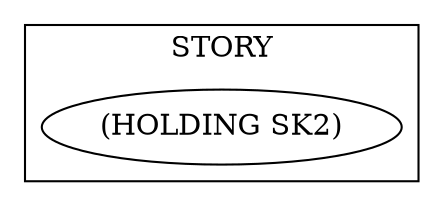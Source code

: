 digraph G {
size="10,10";concentrate=true;rankdir=LR;edge[dir=none];ranksep="0.9";
clusterrank=local;
subgraph clusterSTORY {
label = "STORY"; color=black;
edge[dir=none];
B1 [label="(HOLDING SK2)"];
}
subgraph clusterSELFGOAL {
label = "SELF.GOAL"; color=black;
edge[dir=none];
}
subgraph clusterSELFINTENTIONS {
label = "SELF.INTENTIONS"; color=black;
edge[dir=none];
}
subgraph clusterSELF {
label = "SELF"; color=black;
edge[dir=none];
}
}
